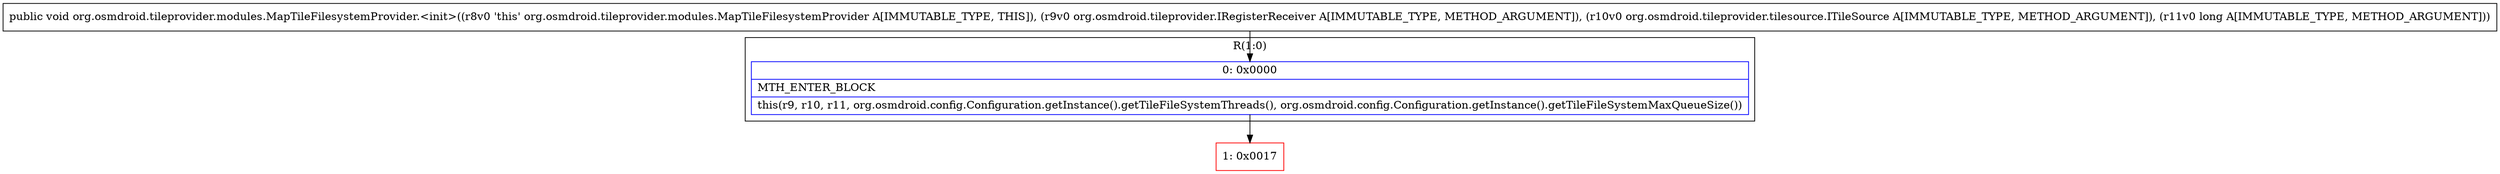 digraph "CFG fororg.osmdroid.tileprovider.modules.MapTileFilesystemProvider.\<init\>(Lorg\/osmdroid\/tileprovider\/IRegisterReceiver;Lorg\/osmdroid\/tileprovider\/tilesource\/ITileSource;J)V" {
subgraph cluster_Region_1781725359 {
label = "R(1:0)";
node [shape=record,color=blue];
Node_0 [shape=record,label="{0\:\ 0x0000|MTH_ENTER_BLOCK\l|this(r9, r10, r11, org.osmdroid.config.Configuration.getInstance().getTileFileSystemThreads(), org.osmdroid.config.Configuration.getInstance().getTileFileSystemMaxQueueSize())\l}"];
}
Node_1 [shape=record,color=red,label="{1\:\ 0x0017}"];
MethodNode[shape=record,label="{public void org.osmdroid.tileprovider.modules.MapTileFilesystemProvider.\<init\>((r8v0 'this' org.osmdroid.tileprovider.modules.MapTileFilesystemProvider A[IMMUTABLE_TYPE, THIS]), (r9v0 org.osmdroid.tileprovider.IRegisterReceiver A[IMMUTABLE_TYPE, METHOD_ARGUMENT]), (r10v0 org.osmdroid.tileprovider.tilesource.ITileSource A[IMMUTABLE_TYPE, METHOD_ARGUMENT]), (r11v0 long A[IMMUTABLE_TYPE, METHOD_ARGUMENT])) }"];
MethodNode -> Node_0;
Node_0 -> Node_1;
}

